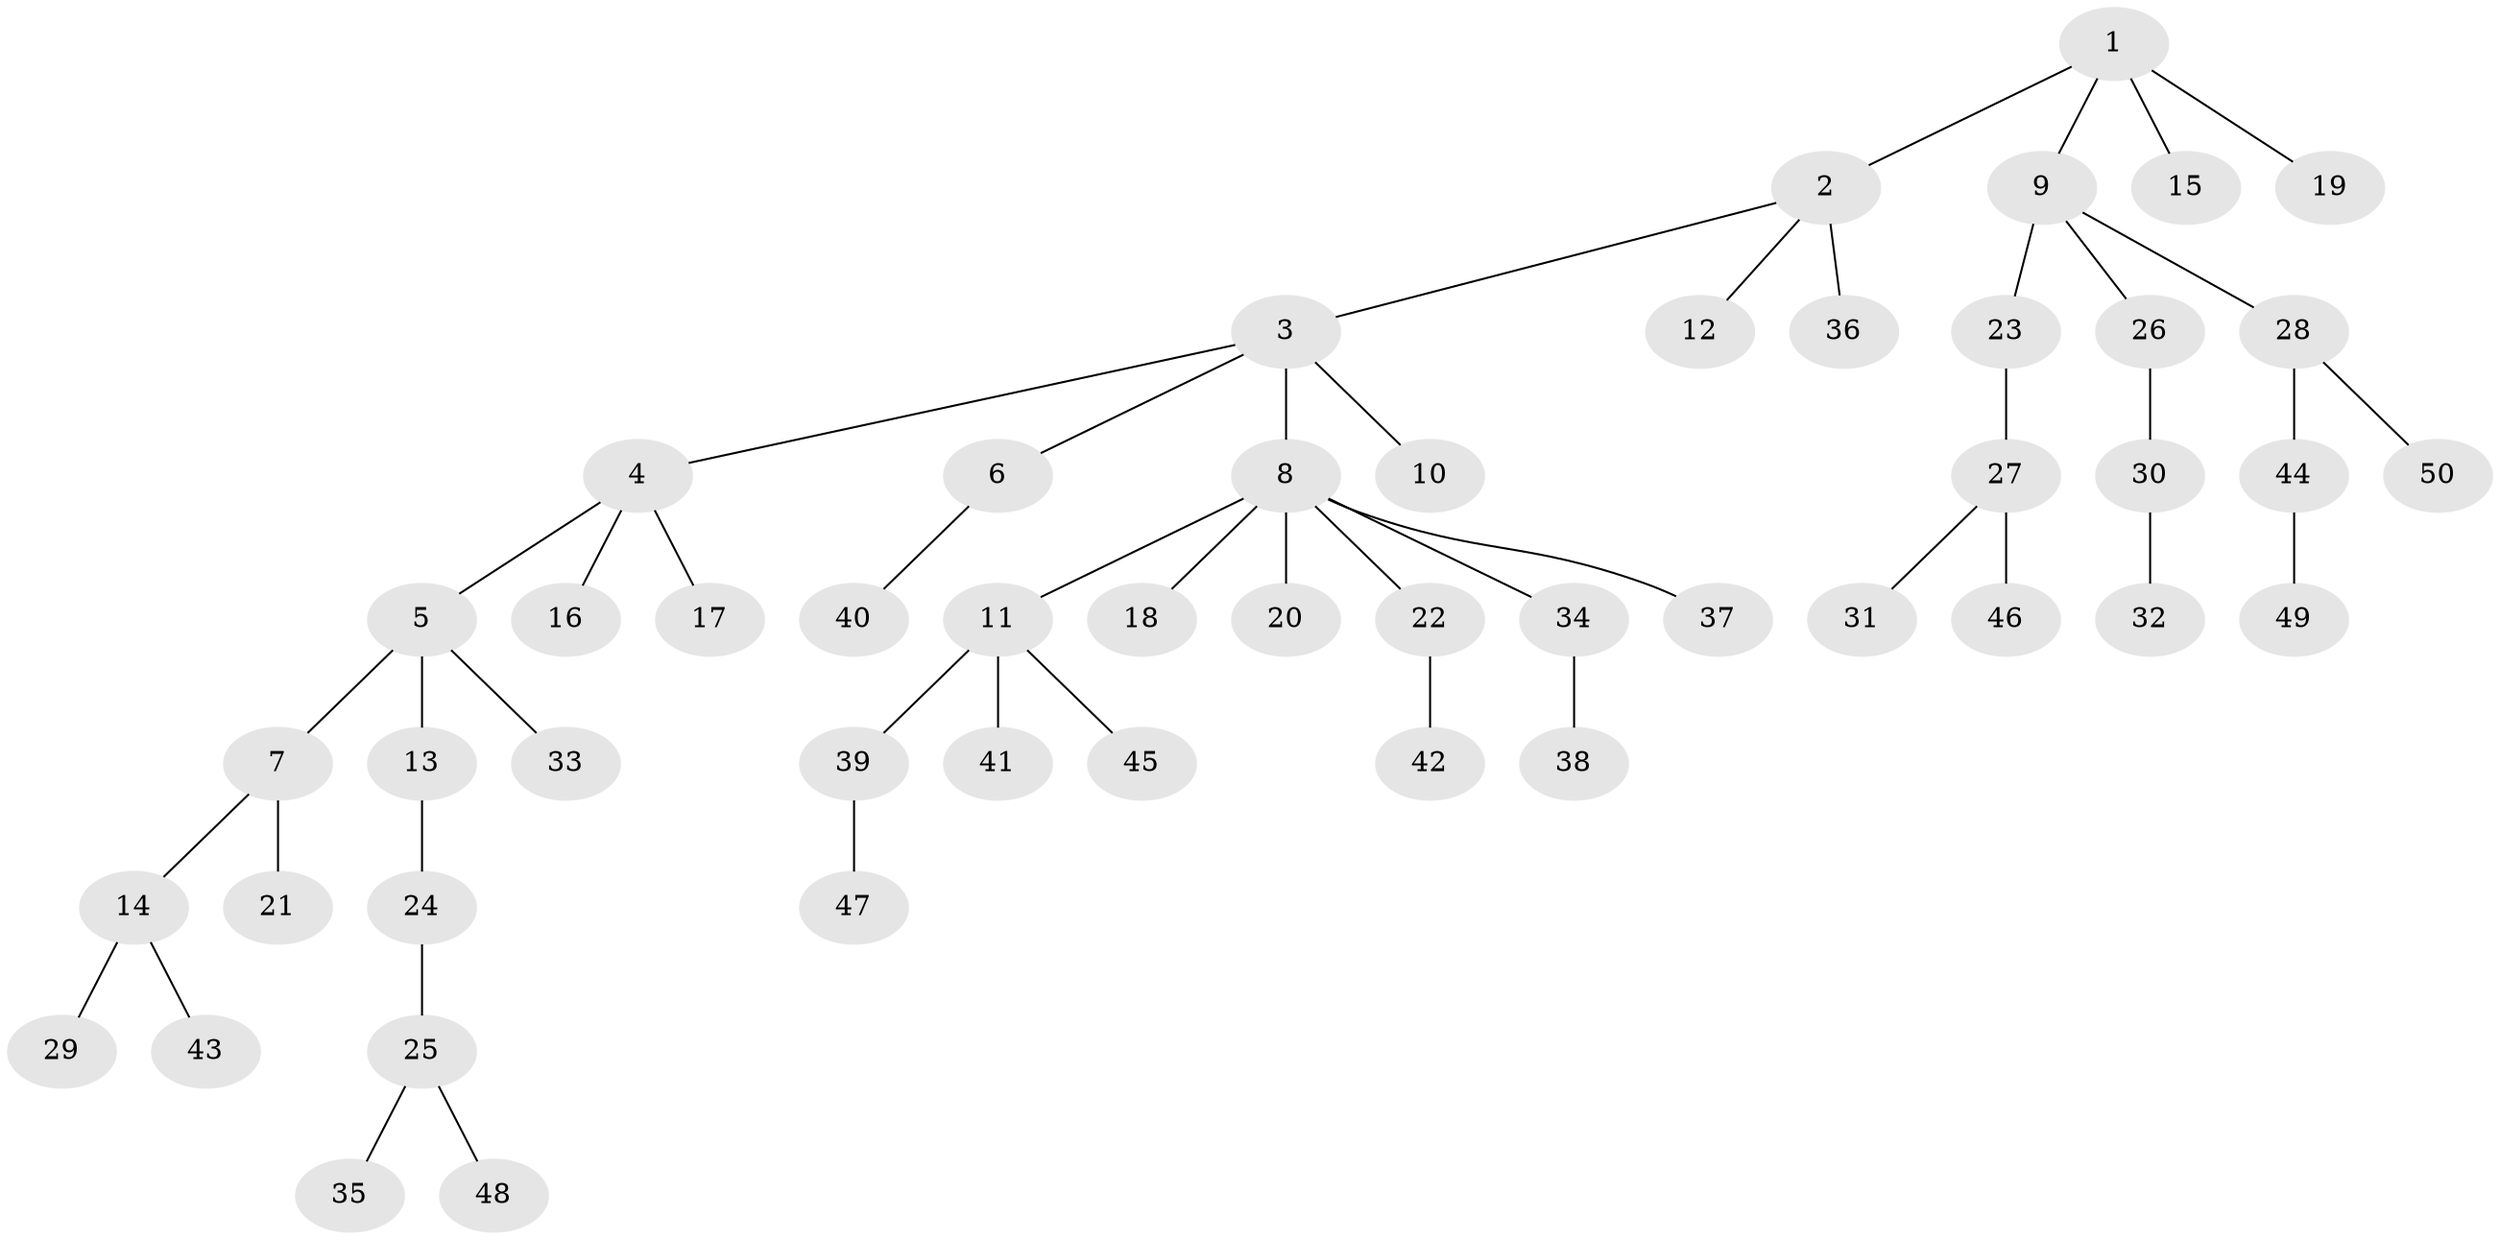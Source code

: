 // Generated by graph-tools (version 1.1) at 2025/36/03/09/25 02:36:47]
// undirected, 50 vertices, 49 edges
graph export_dot {
graph [start="1"]
  node [color=gray90,style=filled];
  1;
  2;
  3;
  4;
  5;
  6;
  7;
  8;
  9;
  10;
  11;
  12;
  13;
  14;
  15;
  16;
  17;
  18;
  19;
  20;
  21;
  22;
  23;
  24;
  25;
  26;
  27;
  28;
  29;
  30;
  31;
  32;
  33;
  34;
  35;
  36;
  37;
  38;
  39;
  40;
  41;
  42;
  43;
  44;
  45;
  46;
  47;
  48;
  49;
  50;
  1 -- 2;
  1 -- 9;
  1 -- 15;
  1 -- 19;
  2 -- 3;
  2 -- 12;
  2 -- 36;
  3 -- 4;
  3 -- 6;
  3 -- 8;
  3 -- 10;
  4 -- 5;
  4 -- 16;
  4 -- 17;
  5 -- 7;
  5 -- 13;
  5 -- 33;
  6 -- 40;
  7 -- 14;
  7 -- 21;
  8 -- 11;
  8 -- 18;
  8 -- 20;
  8 -- 22;
  8 -- 34;
  8 -- 37;
  9 -- 23;
  9 -- 26;
  9 -- 28;
  11 -- 39;
  11 -- 41;
  11 -- 45;
  13 -- 24;
  14 -- 29;
  14 -- 43;
  22 -- 42;
  23 -- 27;
  24 -- 25;
  25 -- 35;
  25 -- 48;
  26 -- 30;
  27 -- 31;
  27 -- 46;
  28 -- 44;
  28 -- 50;
  30 -- 32;
  34 -- 38;
  39 -- 47;
  44 -- 49;
}
